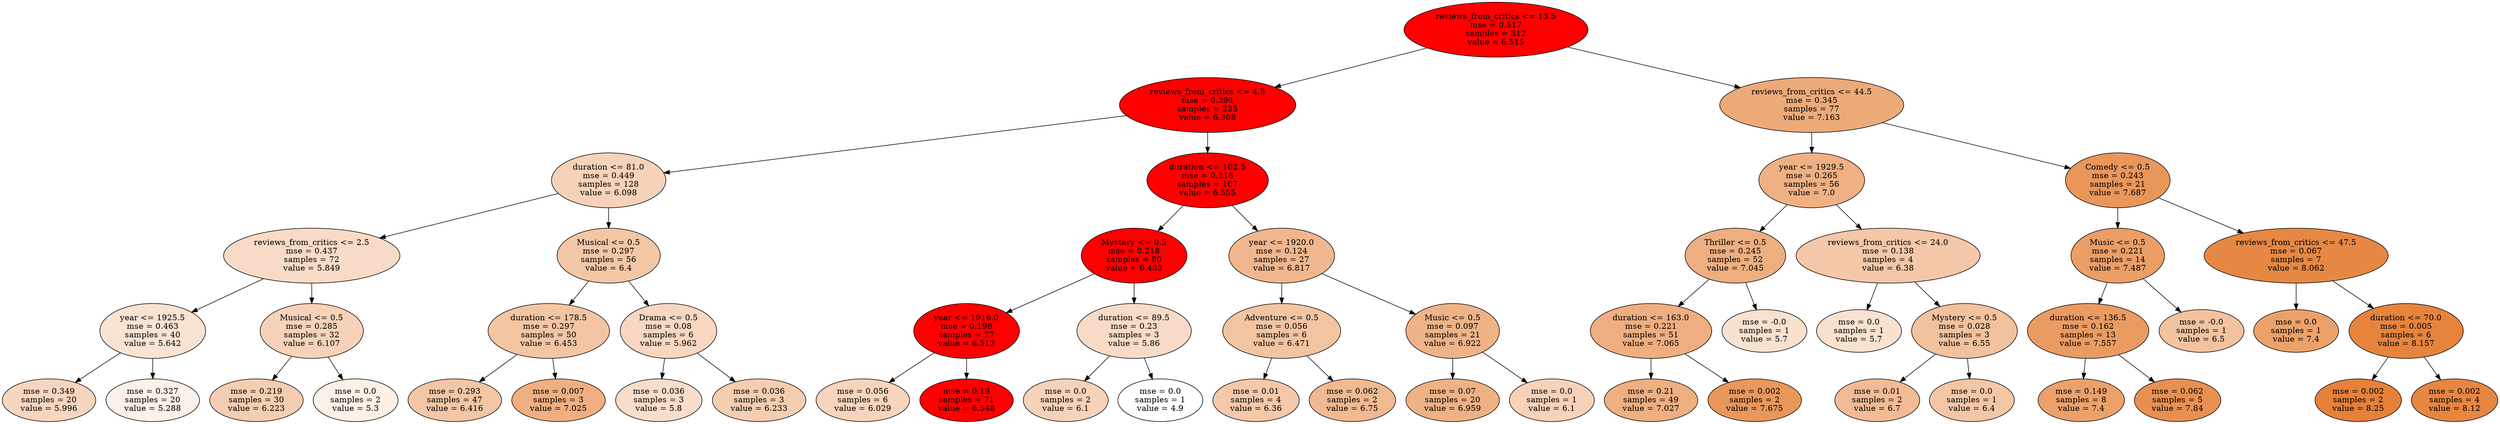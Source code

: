 digraph {
	0 [label="reviews_from_critics <= 13.5\nmse = 0.517\nsamples = 312\nvalue = 6.515" fillcolor=red style=filled]
	1 [label="reviews_from_critics <= 4.5\nmse = 0.394\nsamples = 235\nvalue = 6.308" fillcolor=red style=filled]
	2 [label="duration <= 81.0\nmse = 0.449\nsamples = 128\nvalue = 6.098" fillcolor="#f6d2b8" style=filled]
	3 [label="reviews_from_critics <= 2.5\nmse = 0.437\nsamples = 72\nvalue = 5.849" fillcolor="#f8dbc7" style=filled]
	4 [label="year <= 1925.5\nmse = 0.463\nsamples = 40\nvalue = 5.642" fillcolor="#f9e3d3" style=filled]
	5 [label="mse = 0.349\nsamples = 20\nvalue = 5.996" fillcolor="#f6d6be" style=filled]
	6 [label="mse = 0.327\nsamples = 20\nvalue = 5.288" fillcolor="#fcf0e8" style=filled]
	7 [label="Musical <= 0.5\nmse = 0.285\nsamples = 32\nvalue = 6.107" fillcolor="#f6d2b8" style=filled]
	8 [label="mse = 0.219\nsamples = 30\nvalue = 6.223" fillcolor="#f5cdb1" style=filled]
	9 [label="mse = 0.0\nsamples = 2\nvalue = 5.3" fillcolor="#fcf0e7" style=filled]
	10 [label="Musical <= 0.5\nmse = 0.297\nsamples = 56\nvalue = 6.4" fillcolor="#f3c7a6" style=filled]
	11 [label="duration <= 178.5\nmse = 0.297\nsamples = 50\nvalue = 6.453" fillcolor="#f3c5a3" style=filled]
	12 [label="mse = 0.293\nsamples = 47\nvalue = 6.416" fillcolor="#f3c6a5" style=filled]
	13 [label="mse = 0.007\nsamples = 3\nvalue = 7.025" fillcolor="#efaf81" style=filled]
	14 [label="Drama <= 0.5\nmse = 0.08\nsamples = 6\nvalue = 5.962" fillcolor="#f7d7c0" style=filled]
	15 [label="mse = 0.036\nsamples = 3\nvalue = 5.8" fillcolor="#f8ddca" style=filled]
	16 [label="mse = 0.036\nsamples = 3\nvalue = 6.233" fillcolor="#f5cdb0" style=filled]
	17 [label="duration <= 102.5\nmse = 0.216\nsamples = 107\nvalue = 6.555" fillcolor=red style=filled]
	18 [label="Mystery <= 0.5\nmse = 0.218\nsamples = 80\nvalue = 6.483" fillcolor=red style=filled]
	19 [label="year <= 1916.0\nmse = 0.198\nsamples = 77\nvalue = 6.513" fillcolor=red style=filled]
	20 [label="mse = 0.056\nsamples = 6\nvalue = 6.029" fillcolor="#f6d5bc" style=filled]
	21 [label="mse = 0.19\nsamples = 71\nvalue = 6.548" fillcolor=red style=filled]
	22 [label="duration <= 89.5\nmse = 0.23\nsamples = 3\nvalue = 5.86" fillcolor="#f8dbc6" style=filled]
	23 [label="mse = 0.0\nsamples = 2\nvalue = 6.1" fillcolor="#f6d2b8" style=filled]
	24 [label="mse = 0.0\nsamples = 1\nvalue = 4.9" fillcolor="#ffffff" style=filled]
	25 [label="year <= 1920.0\nmse = 0.124\nsamples = 27\nvalue = 6.817" fillcolor="#f0b78e" style=filled]
	26 [label="Adventure <= 0.5\nmse = 0.056\nsamples = 6\nvalue = 6.471" fillcolor="#f3c4a2" style=filled]
	27 [label="mse = 0.01\nsamples = 4\nvalue = 6.36" fillcolor="#f4c8a9" style=filled]
	28 [label="mse = 0.062\nsamples = 2\nvalue = 6.75" fillcolor="#f1b992" style=filled]
	29 [label="Music <= 0.5\nmse = 0.097\nsamples = 21\nvalue = 6.922" fillcolor="#efb388" style=filled]
	30 [label="mse = 0.07\nsamples = 20\nvalue = 6.959" fillcolor="#efb285" style=filled]
	31 [label="mse = 0.0\nsamples = 1\nvalue = 6.1" fillcolor="#f6d2b8" style=filled]
	32 [label="reviews_from_critics <= 44.5\nmse = 0.345\nsamples = 77\nvalue = 7.163" fillcolor="#edaa79" style=filled]
	33 [label="year <= 1929.5\nmse = 0.265\nsamples = 56\nvalue = 7.0" fillcolor="#efb083" style=filled]
	34 [label="Thriller <= 0.5\nmse = 0.245\nsamples = 52\nvalue = 7.045" fillcolor="#eeae80" style=filled]
	35 [label="duration <= 163.0\nmse = 0.221\nsamples = 51\nvalue = 7.065" fillcolor="#eeae7f" style=filled]
	36 [label="mse = 0.21\nsamples = 49\nvalue = 7.027" fillcolor="#eeaf81" style=filled]
	37 [label="mse = 0.002\nsamples = 2\nvalue = 7.675" fillcolor="#e9975b" style=filled]
	38 [label="mse = -0.0\nsamples = 1\nvalue = 5.7" fillcolor="#f9e1d0" style=filled]
	39 [label="reviews_from_critics <= 24.0\nmse = 0.138\nsamples = 4\nvalue = 6.38" fillcolor="#f4c7a8" style=filled]
	40 [label="mse = 0.0\nsamples = 1\nvalue = 5.7" fillcolor="#f9e1d0" style=filled]
	41 [label="Mystery <= 0.5\nmse = 0.028\nsamples = 3\nvalue = 6.55" fillcolor="#f2c19d" style=filled]
	42 [label="mse = 0.01\nsamples = 2\nvalue = 6.7" fillcolor="#f1bb95" style=filled]
	43 [label="mse = 0.0\nsamples = 1\nvalue = 6.4" fillcolor="#f3c7a6" style=filled]
	44 [label="Comedy <= 0.5\nmse = 0.243\nsamples = 21\nvalue = 7.687" fillcolor="#e9965a" style=filled]
	45 [label="Music <= 0.5\nmse = 0.221\nsamples = 14\nvalue = 7.487" fillcolor="#eb9e66" style=filled]
	46 [label="duration <= 136.5\nmse = 0.162\nsamples = 13\nvalue = 7.557" fillcolor="#ea9b62" style=filled]
	47 [label="mse = 0.149\nsamples = 8\nvalue = 7.4" fillcolor="#eca16b" style=filled]
	48 [label="mse = 0.062\nsamples = 5\nvalue = 7.84" fillcolor="#e89051" style=filled]
	49 [label="mse = -0.0\nsamples = 1\nvalue = 6.5" fillcolor="#f3c3a0" style=filled]
	50 [label="reviews_from_critics <= 47.5\nmse = 0.067\nsamples = 7\nvalue = 8.062" fillcolor="#e68844" style=filled]
	51 [label="mse = 0.0\nsamples = 1\nvalue = 7.4" fillcolor="#eca16b" style=filled]
	52 [label="duration <= 70.0\nmse = 0.005\nsamples = 6\nvalue = 8.157" fillcolor="#e6843e" style=filled]
	53 [label="mse = 0.002\nsamples = 2\nvalue = 8.25" fillcolor="#e58139" style=filled]
	54 [label="mse = 0.002\nsamples = 4\nvalue = 8.12" fillcolor="#e68641" style=filled]
	0 -> 1
	1 -> 2
	2 -> 3
	3 -> 4
	4 -> 5
	4 -> 6
	3 -> 7
	7 -> 8
	7 -> 9
	2 -> 10
	10 -> 11
	11 -> 12
	11 -> 13
	10 -> 14
	14 -> 15
	14 -> 16
	1 -> 17
	17 -> 18
	18 -> 19
	19 -> 20
	19 -> 21
	18 -> 22
	22 -> 23
	22 -> 24
	17 -> 25
	25 -> 26
	26 -> 27
	26 -> 28
	25 -> 29
	29 -> 30
	29 -> 31
	0 -> 32
	32 -> 33
	33 -> 34
	34 -> 35
	35 -> 36
	35 -> 37
	34 -> 38
	33 -> 39
	39 -> 40
	39 -> 41
	41 -> 42
	41 -> 43
	32 -> 44
	44 -> 45
	45 -> 46
	46 -> 47
	46 -> 48
	45 -> 49
	44 -> 50
	50 -> 51
	50 -> 52
	52 -> 53
	52 -> 54
}
